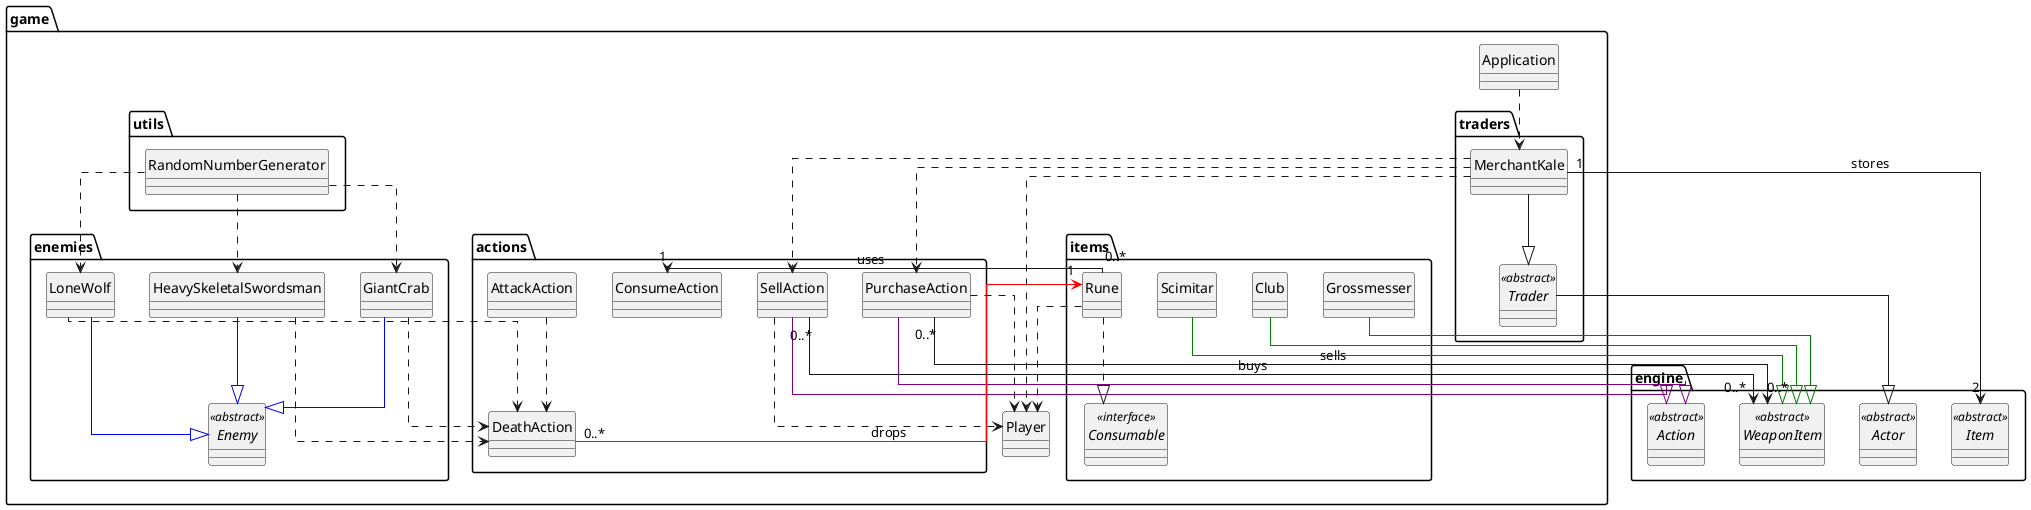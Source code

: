 @startuml

skinparam linetype ortho
set namespaceSeparator none
hide circle

package engine {
    abstract class Actor <<abstract>>
    abstract class WeaponItem <<abstract>>
    abstract class Action <<abstract>>
    abstract class Item <<abstract>>
}

package game {
    package enemies {
        abstract class Enemy <<abstract>>
        class HeavySkeletalSwordsman
        class LoneWolf
        class GiantCrab
    }

    package traders {
        abstract class Trader <<abstract>>
        class MerchantKale
    }

    package actions {
        class PurchaseAction
        class DeathAction
        class AttackAction
        class ConsumeAction
        class PurchaseAction
        class SellAction
    }

    package items {
        interface Consumable <<interface>>

        class Rune
        class Grossmesser
        class Club
        class Scimitar
    }

    package utils {
        class RandomNumberGenerator
    }

    class Player

    class Application
}




    ' ========== Generalisations (Parent/Child) ==========

    MerchantKale --|> Trader

    Trader --|> Actor

    HeavySkeletalSwordsman -[#blue]-|> Enemy
    LoneWolf -[#blue]-|> Enemy
    GiantCrab -[#blue]-|> Enemy

    Club -[#green]-|> WeaponItem
    Grossmesser -[#green]-|> WeaponItem
    Scimitar -[#green]-|> WeaponItem

    PurchaseAction -[#purple]-|> Action
    SellAction -[#purple]-|> Action






    ' ========== Realisations (Interfaces) ==========

    Rune ..|> Consumable






    ' ========== Associations ==========

    MerchantKale "1" --> "2" Item : stores

    DeathAction "0..*" -[#red]-> "1" Rune : drops

    Rune "0..*" --> "1" ConsumeAction : uses

    PurchaseAction "0..*" --> "0..*" WeaponItem : sells

    SellAction "0..*" --> "0..*" WeaponItem : buys



    ' ========== Dependencies ==========

    Application ..> MerchantKale

    AttackAction ..> DeathAction

    RandomNumberGenerator ..> HeavySkeletalSwordsman
    RandomNumberGenerator ..> GiantCrab
    RandomNumberGenerator ..> LoneWolf

    LoneWolf ..> DeathAction
    HeavySkeletalSwordsman ..> DeathAction
    GiantCrab ..> DeathAction

    Rune ..> Player

    MerchantKale ..> Player
    MerchantKale ..> PurchaseAction
    MerchantKale ..> SellAction

    SellAction ..> Player
    PurchaseAction ..> Player


}

@enduml
